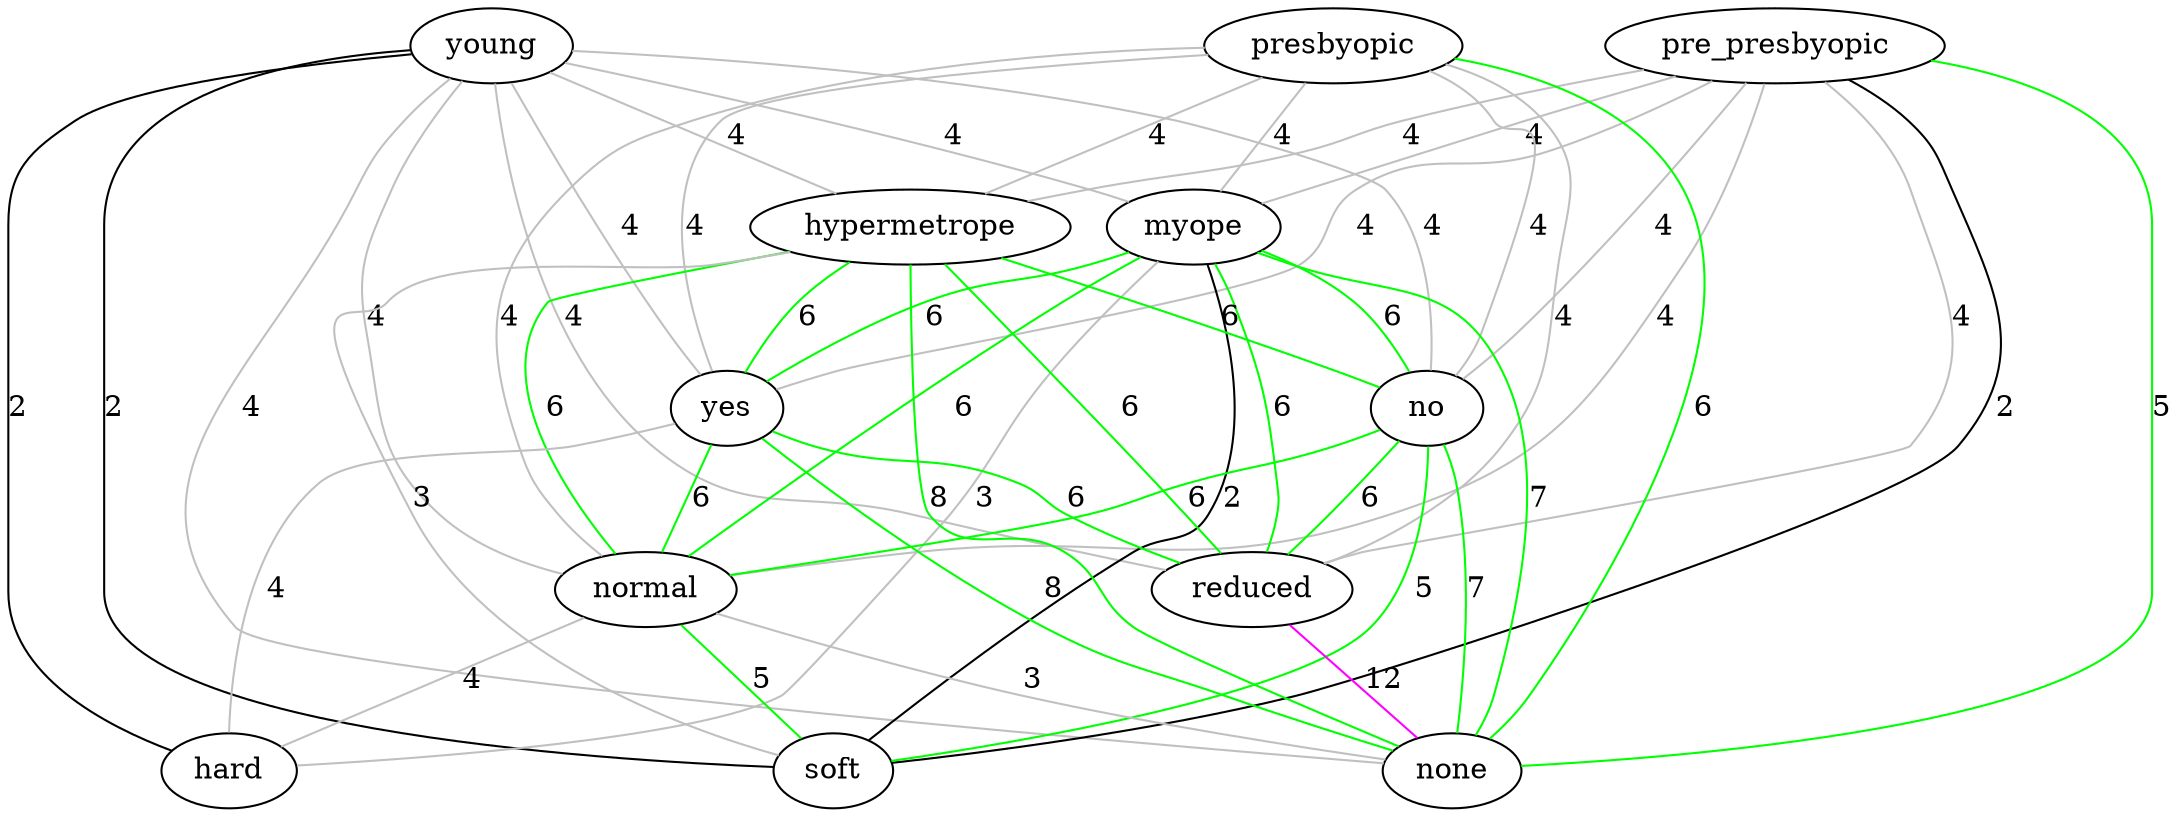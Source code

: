 strict graph "" {
young;
pre_presbyopic;
presbyopic;
myope;
hypermetrope;
no;
yes;
reduced;
normal;
none;
soft;
hard;
young -- myope  [color=grey, label=4, style=solid];
young -- hypermetrope  [color=grey, label=4, style=solid];
young -- no  [color=grey, label=4, style=solid];
young -- yes  [color=grey, label=4, style=solid];
young -- reduced  [color=grey, label=4, style=solid];
young -- normal  [color=grey, label=4, style=solid];
young -- none  [color=grey, label=4, style=solid];
young -- soft  [color=black, label=2, style=solid];
young -- hard  [color=black, label=2, style=solid];
pre_presbyopic -- myope  [color=grey, label=4, style=solid];
pre_presbyopic -- hypermetrope  [color=grey, label=4, style=solid];
pre_presbyopic -- no  [color=grey, label=4, style=solid];
pre_presbyopic -- yes  [color=grey, label=4, style=solid];
pre_presbyopic -- reduced  [color=grey, label=4, style=solid];
pre_presbyopic -- normal  [color=grey, label=4, style=solid];
pre_presbyopic -- none  [color=green, label=5, style=solid];
pre_presbyopic -- soft  [color=black, label=2, style=solid];
presbyopic -- myope  [color=grey, label=4, style=solid];
presbyopic -- hypermetrope  [color=grey, label=4, style=solid];
presbyopic -- no  [color=grey, label=4, style=solid];
presbyopic -- yes  [color=grey, label=4, style=solid];
presbyopic -- reduced  [color=grey, label=4, style=solid];
presbyopic -- normal  [color=grey, label=4, style=solid];
presbyopic -- none  [color=green, label=6, style=solid];
myope -- no  [color=green, label=6, style=solid];
myope -- yes  [color=green, label=6, style=solid];
myope -- reduced  [color=green, label=6, style=solid];
myope -- normal  [color=green, label=6, style=solid];
myope -- none  [color=green, label=7, style=solid];
myope -- soft  [color=black, label=2, style=solid];
myope -- hard  [color=grey, label=3, style=solid];
hypermetrope -- no  [color=green, label=6, style=solid];
hypermetrope -- yes  [color=green, label=6, style=solid];
hypermetrope -- reduced  [color=green, label=6, style=solid];
hypermetrope -- normal  [color=green, label=6, style=solid];
hypermetrope -- none  [color=green, label=8, style=solid];
hypermetrope -- soft  [color=grey, label=3, style=solid];
no -- reduced  [color=green, label=6, style=solid];
no -- normal  [color=green, label=6, style=solid];
no -- none  [color=green, label=7, style=solid];
no -- soft  [color=green, label=5, style=solid];
yes -- reduced  [color=green, label=6, style=solid];
yes -- normal  [color=green, label=6, style=solid];
yes -- none  [color=green, label=8, style=solid];
yes -- hard  [color=grey, label=4, style=solid];
reduced -- none  [color=magenta, label=12, style=solid];
normal -- none  [color=grey, label=3, style=solid];
normal -- soft  [color=green, label=5, style=solid];
normal -- hard  [color=grey, label=4, style=solid];
}
